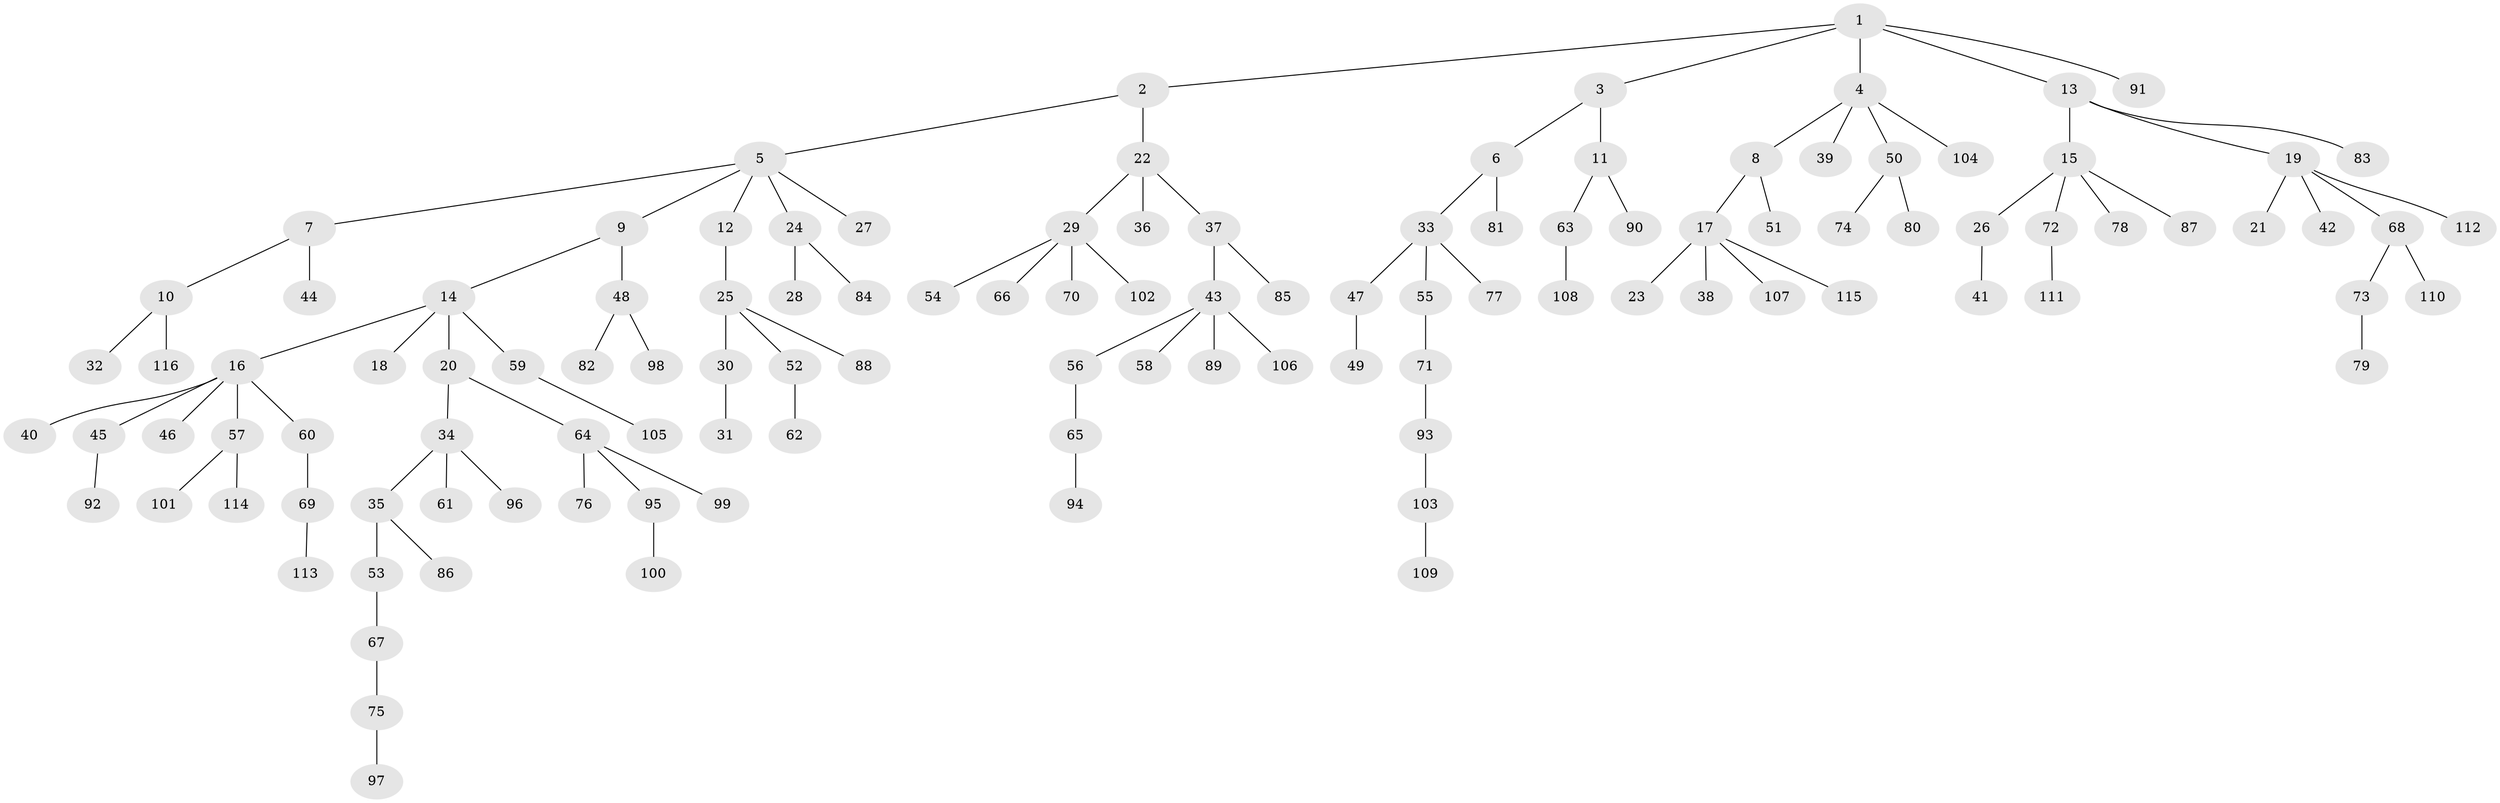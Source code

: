 // Generated by graph-tools (version 1.1) at 2025/11/02/27/25 16:11:28]
// undirected, 116 vertices, 115 edges
graph export_dot {
graph [start="1"]
  node [color=gray90,style=filled];
  1;
  2;
  3;
  4;
  5;
  6;
  7;
  8;
  9;
  10;
  11;
  12;
  13;
  14;
  15;
  16;
  17;
  18;
  19;
  20;
  21;
  22;
  23;
  24;
  25;
  26;
  27;
  28;
  29;
  30;
  31;
  32;
  33;
  34;
  35;
  36;
  37;
  38;
  39;
  40;
  41;
  42;
  43;
  44;
  45;
  46;
  47;
  48;
  49;
  50;
  51;
  52;
  53;
  54;
  55;
  56;
  57;
  58;
  59;
  60;
  61;
  62;
  63;
  64;
  65;
  66;
  67;
  68;
  69;
  70;
  71;
  72;
  73;
  74;
  75;
  76;
  77;
  78;
  79;
  80;
  81;
  82;
  83;
  84;
  85;
  86;
  87;
  88;
  89;
  90;
  91;
  92;
  93;
  94;
  95;
  96;
  97;
  98;
  99;
  100;
  101;
  102;
  103;
  104;
  105;
  106;
  107;
  108;
  109;
  110;
  111;
  112;
  113;
  114;
  115;
  116;
  1 -- 2;
  1 -- 3;
  1 -- 4;
  1 -- 13;
  1 -- 91;
  2 -- 5;
  2 -- 22;
  3 -- 6;
  3 -- 11;
  4 -- 8;
  4 -- 39;
  4 -- 50;
  4 -- 104;
  5 -- 7;
  5 -- 9;
  5 -- 12;
  5 -- 24;
  5 -- 27;
  6 -- 33;
  6 -- 81;
  7 -- 10;
  7 -- 44;
  8 -- 17;
  8 -- 51;
  9 -- 14;
  9 -- 48;
  10 -- 32;
  10 -- 116;
  11 -- 63;
  11 -- 90;
  12 -- 25;
  13 -- 15;
  13 -- 19;
  13 -- 83;
  14 -- 16;
  14 -- 18;
  14 -- 20;
  14 -- 59;
  15 -- 26;
  15 -- 72;
  15 -- 78;
  15 -- 87;
  16 -- 40;
  16 -- 45;
  16 -- 46;
  16 -- 57;
  16 -- 60;
  17 -- 23;
  17 -- 38;
  17 -- 107;
  17 -- 115;
  19 -- 21;
  19 -- 42;
  19 -- 68;
  19 -- 112;
  20 -- 34;
  20 -- 64;
  22 -- 29;
  22 -- 36;
  22 -- 37;
  24 -- 28;
  24 -- 84;
  25 -- 30;
  25 -- 52;
  25 -- 88;
  26 -- 41;
  29 -- 54;
  29 -- 66;
  29 -- 70;
  29 -- 102;
  30 -- 31;
  33 -- 47;
  33 -- 55;
  33 -- 77;
  34 -- 35;
  34 -- 61;
  34 -- 96;
  35 -- 53;
  35 -- 86;
  37 -- 43;
  37 -- 85;
  43 -- 56;
  43 -- 58;
  43 -- 89;
  43 -- 106;
  45 -- 92;
  47 -- 49;
  48 -- 82;
  48 -- 98;
  50 -- 74;
  50 -- 80;
  52 -- 62;
  53 -- 67;
  55 -- 71;
  56 -- 65;
  57 -- 101;
  57 -- 114;
  59 -- 105;
  60 -- 69;
  63 -- 108;
  64 -- 76;
  64 -- 95;
  64 -- 99;
  65 -- 94;
  67 -- 75;
  68 -- 73;
  68 -- 110;
  69 -- 113;
  71 -- 93;
  72 -- 111;
  73 -- 79;
  75 -- 97;
  93 -- 103;
  95 -- 100;
  103 -- 109;
}
